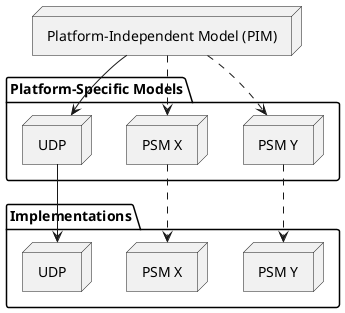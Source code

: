 @startuml Workspace Diagram
node "Platform-Independent Model (PIM)" as pim {

}

package "Platform-Specific Models" {

    node "PSM Y" as psm_y
    pim ..> psm_y

    node "PSM X" as psm_x
    pim ..> psm_x

    node UDP as udp
    pim --> udp
}

package "Implementations" as impls {

    node "PSM Y" as psm_y_impl
    psm_y ..> psm_y_impl

    node "PSM X" as psm_x_impl
    psm_x ..> psm_x_impl

    node "UDP" as udp_impl
    udp --> udp_impl
}

@enduml
